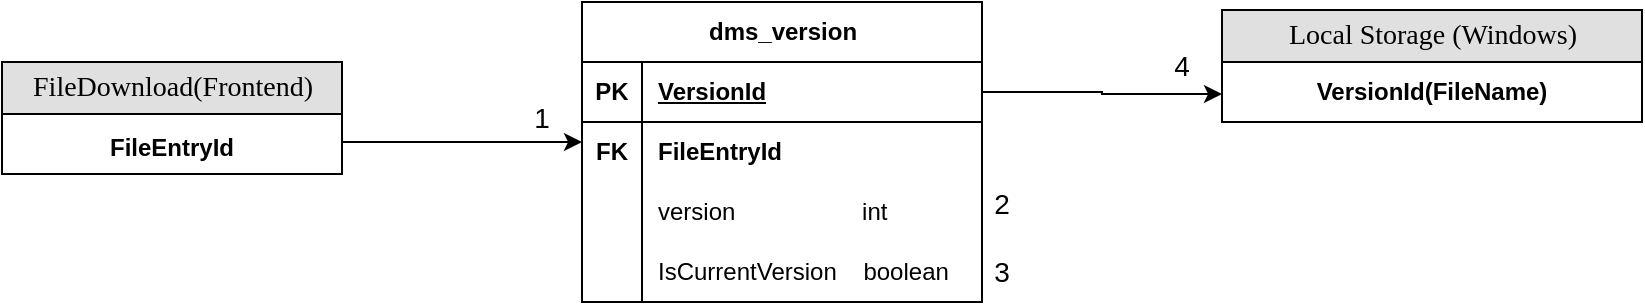 <mxfile version="22.0.8" type="github">
  <diagram name="Page-1" id="vcjlQXOd5Y_8m79SqDNb">
    <mxGraphModel dx="2647" dy="340" grid="1" gridSize="10" guides="1" tooltips="1" connect="1" arrows="1" fold="1" page="1" pageScale="1" pageWidth="850" pageHeight="1100" math="0" shadow="0">
      <root>
        <mxCell id="0" />
        <mxCell id="1" parent="0" />
        <mxCell id="mPwLOloiXx9knqk5TTRY-209" value="FileDownload(Frontend)" style="swimlane;html=1;fontStyle=0;childLayout=stackLayout;horizontal=1;startSize=26;fillColor=#e0e0e0;horizontalStack=0;resizeParent=1;resizeLast=0;collapsible=1;marginBottom=0;swimlaneFillColor=#ffffff;align=center;rounded=0;shadow=0;comic=0;labelBackgroundColor=none;strokeWidth=1;fontFamily=Verdana;fontSize=14" vertex="1" parent="1">
          <mxGeometry x="80" y="1310" width="170" height="56" as="geometry" />
        </mxCell>
        <mxCell id="mPwLOloiXx9knqk5TTRY-210" value="&lt;table style=&quot;border-collapse:&lt;br/&gt; collapse;width:77pt&quot; width=&quot;103&quot; cellspacing=&quot;0&quot; cellpadding=&quot;0&quot; border=&quot;0&quot;&gt;&lt;tbody&gt;&lt;tr style=&quot;height:14.5pt&quot; height=&quot;19&quot;&gt;&lt;td style=&quot;height:14.5pt;width:77pt&quot; width=&quot;103&quot; class=&quot;xl63&quot; height=&quot;19&quot;&gt;&lt;/td&gt;&lt;/tr&gt;&lt;/tbody&gt;&lt;/table&gt;&lt;b&gt;FileEntryId&lt;/b&gt;" style="text;html=1;strokeColor=none;fillColor=none;align=center;verticalAlign=middle;whiteSpace=wrap;rounded=0;" vertex="1" parent="mPwLOloiXx9knqk5TTRY-209">
          <mxGeometry y="26" width="170" height="14" as="geometry" />
        </mxCell>
        <mxCell id="mPwLOloiXx9knqk5TTRY-211" value="dms_version" style="shape=table;startSize=30;container=1;collapsible=1;childLayout=tableLayout;fixedRows=1;rowLines=0;fontStyle=1;align=center;resizeLast=1;html=1;" vertex="1" parent="1">
          <mxGeometry x="370" y="1280" width="200" height="150" as="geometry" />
        </mxCell>
        <mxCell id="mPwLOloiXx9knqk5TTRY-212" value="" style="shape=tableRow;horizontal=0;startSize=0;swimlaneHead=0;swimlaneBody=0;fillColor=none;collapsible=0;dropTarget=0;points=[[0,0.5],[1,0.5]];portConstraint=eastwest;top=0;left=0;right=0;bottom=1;" vertex="1" parent="mPwLOloiXx9knqk5TTRY-211">
          <mxGeometry y="30" width="200" height="30" as="geometry" />
        </mxCell>
        <mxCell id="mPwLOloiXx9knqk5TTRY-213" value="PK" style="shape=partialRectangle;connectable=0;fillColor=none;top=0;left=0;bottom=0;right=0;fontStyle=1;overflow=hidden;whiteSpace=wrap;html=1;" vertex="1" parent="mPwLOloiXx9knqk5TTRY-212">
          <mxGeometry width="30" height="30" as="geometry">
            <mxRectangle width="30" height="30" as="alternateBounds" />
          </mxGeometry>
        </mxCell>
        <mxCell id="mPwLOloiXx9knqk5TTRY-214" value="VersionId" style="shape=partialRectangle;connectable=0;fillColor=none;top=0;left=0;bottom=0;right=0;align=left;spacingLeft=6;fontStyle=5;overflow=hidden;whiteSpace=wrap;html=1;" vertex="1" parent="mPwLOloiXx9knqk5TTRY-212">
          <mxGeometry x="30" width="170" height="30" as="geometry">
            <mxRectangle width="170" height="30" as="alternateBounds" />
          </mxGeometry>
        </mxCell>
        <mxCell id="mPwLOloiXx9knqk5TTRY-215" value="" style="shape=tableRow;horizontal=0;startSize=0;swimlaneHead=0;swimlaneBody=0;fillColor=none;collapsible=0;dropTarget=0;points=[[0,0.5],[1,0.5]];portConstraint=eastwest;top=0;left=0;right=0;bottom=0;" vertex="1" parent="mPwLOloiXx9knqk5TTRY-211">
          <mxGeometry y="60" width="200" height="30" as="geometry" />
        </mxCell>
        <mxCell id="mPwLOloiXx9knqk5TTRY-216" value="&lt;b&gt;FK&lt;/b&gt;" style="shape=partialRectangle;connectable=0;fillColor=none;top=0;left=0;bottom=0;right=0;editable=1;overflow=hidden;whiteSpace=wrap;html=1;" vertex="1" parent="mPwLOloiXx9knqk5TTRY-215">
          <mxGeometry width="30" height="30" as="geometry">
            <mxRectangle width="30" height="30" as="alternateBounds" />
          </mxGeometry>
        </mxCell>
        <mxCell id="mPwLOloiXx9knqk5TTRY-217" value="&lt;b&gt;FileEntryId&amp;nbsp; &amp;nbsp; &amp;nbsp; &amp;nbsp; &amp;nbsp; &amp;nbsp; &amp;nbsp;&lt;/b&gt;" style="shape=partialRectangle;connectable=0;fillColor=none;top=0;left=0;bottom=0;right=0;align=left;spacingLeft=6;overflow=hidden;whiteSpace=wrap;html=1;" vertex="1" parent="mPwLOloiXx9knqk5TTRY-215">
          <mxGeometry x="30" width="170" height="30" as="geometry">
            <mxRectangle width="170" height="30" as="alternateBounds" />
          </mxGeometry>
        </mxCell>
        <mxCell id="mPwLOloiXx9knqk5TTRY-218" value="" style="shape=tableRow;horizontal=0;startSize=0;swimlaneHead=0;swimlaneBody=0;fillColor=none;collapsible=0;dropTarget=0;points=[[0,0.5],[1,0.5]];portConstraint=eastwest;top=0;left=0;right=0;bottom=0;" vertex="1" parent="mPwLOloiXx9knqk5TTRY-211">
          <mxGeometry y="90" width="200" height="30" as="geometry" />
        </mxCell>
        <mxCell id="mPwLOloiXx9knqk5TTRY-219" value="" style="shape=partialRectangle;connectable=0;fillColor=none;top=0;left=0;bottom=0;right=0;editable=1;overflow=hidden;whiteSpace=wrap;html=1;" vertex="1" parent="mPwLOloiXx9knqk5TTRY-218">
          <mxGeometry width="30" height="30" as="geometry">
            <mxRectangle width="30" height="30" as="alternateBounds" />
          </mxGeometry>
        </mxCell>
        <mxCell id="mPwLOloiXx9knqk5TTRY-220" value="version&amp;nbsp; &amp;nbsp; &amp;nbsp; &amp;nbsp; &amp;nbsp; &amp;nbsp; &amp;nbsp; &amp;nbsp; &amp;nbsp; &amp;nbsp;int" style="shape=partialRectangle;connectable=0;fillColor=none;top=0;left=0;bottom=0;right=0;align=left;spacingLeft=6;overflow=hidden;whiteSpace=wrap;html=1;" vertex="1" parent="mPwLOloiXx9knqk5TTRY-218">
          <mxGeometry x="30" width="170" height="30" as="geometry">
            <mxRectangle width="170" height="30" as="alternateBounds" />
          </mxGeometry>
        </mxCell>
        <mxCell id="mPwLOloiXx9knqk5TTRY-221" value="" style="shape=tableRow;horizontal=0;startSize=0;swimlaneHead=0;swimlaneBody=0;fillColor=none;collapsible=0;dropTarget=0;points=[[0,0.5],[1,0.5]];portConstraint=eastwest;top=0;left=0;right=0;bottom=0;" vertex="1" parent="mPwLOloiXx9knqk5TTRY-211">
          <mxGeometry y="120" width="200" height="30" as="geometry" />
        </mxCell>
        <mxCell id="mPwLOloiXx9knqk5TTRY-222" value="" style="shape=partialRectangle;connectable=0;fillColor=none;top=0;left=0;bottom=0;right=0;editable=1;overflow=hidden;whiteSpace=wrap;html=1;" vertex="1" parent="mPwLOloiXx9knqk5TTRY-221">
          <mxGeometry width="30" height="30" as="geometry">
            <mxRectangle width="30" height="30" as="alternateBounds" />
          </mxGeometry>
        </mxCell>
        <mxCell id="mPwLOloiXx9knqk5TTRY-223" value="IsCurrentVersion&amp;nbsp; &amp;nbsp; boolean" style="shape=partialRectangle;connectable=0;fillColor=none;top=0;left=0;bottom=0;right=0;align=left;spacingLeft=6;overflow=hidden;whiteSpace=wrap;html=1;" vertex="1" parent="mPwLOloiXx9knqk5TTRY-221">
          <mxGeometry x="30" width="170" height="30" as="geometry">
            <mxRectangle width="170" height="30" as="alternateBounds" />
          </mxGeometry>
        </mxCell>
        <mxCell id="mPwLOloiXx9knqk5TTRY-224" style="edgeStyle=orthogonalEdgeStyle;rounded=0;orthogonalLoop=1;jettySize=auto;html=1;exitX=1;exitY=1;exitDx=0;exitDy=0;" edge="1" parent="1" source="mPwLOloiXx9knqk5TTRY-210" target="mPwLOloiXx9knqk5TTRY-215">
          <mxGeometry relative="1" as="geometry">
            <Array as="points">
              <mxPoint x="340" y="1350" />
              <mxPoint x="340" y="1350" />
            </Array>
          </mxGeometry>
        </mxCell>
        <mxCell id="mPwLOloiXx9knqk5TTRY-225" value="&lt;font style=&quot;font-size: 14px;&quot;&gt;2&lt;/font&gt;" style="text;html=1;strokeColor=none;fillColor=none;align=center;verticalAlign=middle;whiteSpace=wrap;rounded=0;" vertex="1" parent="1">
          <mxGeometry x="550" y="1366" width="60" height="30" as="geometry" />
        </mxCell>
        <mxCell id="mPwLOloiXx9knqk5TTRY-226" value="&lt;font style=&quot;font-size: 14px;&quot;&gt;1&lt;/font&gt;" style="text;html=1;strokeColor=none;fillColor=none;align=center;verticalAlign=middle;whiteSpace=wrap;rounded=0;" vertex="1" parent="1">
          <mxGeometry x="320" y="1323" width="60" height="30" as="geometry" />
        </mxCell>
        <mxCell id="mPwLOloiXx9knqk5TTRY-227" value="&lt;font style=&quot;font-size: 14px;&quot;&gt;3&lt;/font&gt;" style="text;html=1;strokeColor=none;fillColor=none;align=center;verticalAlign=middle;whiteSpace=wrap;rounded=0;" vertex="1" parent="1">
          <mxGeometry x="550" y="1400" width="60" height="30" as="geometry" />
        </mxCell>
        <mxCell id="mPwLOloiXx9knqk5TTRY-228" value="&lt;font style=&quot;font-size: 14px;&quot;&gt;4&lt;/font&gt;" style="text;html=1;strokeColor=none;fillColor=none;align=center;verticalAlign=middle;whiteSpace=wrap;rounded=0;" vertex="1" parent="1">
          <mxGeometry x="640" y="1297" width="60" height="30" as="geometry" />
        </mxCell>
        <mxCell id="mPwLOloiXx9knqk5TTRY-230" value="Local Storage (Windows)" style="swimlane;html=1;fontStyle=0;childLayout=stackLayout;horizontal=1;startSize=26;fillColor=#e0e0e0;horizontalStack=0;resizeParent=1;resizeLast=0;collapsible=1;marginBottom=0;swimlaneFillColor=#ffffff;align=center;rounded=0;shadow=0;comic=0;labelBackgroundColor=none;strokeWidth=1;fontFamily=Verdana;fontSize=14" vertex="1" parent="1">
          <mxGeometry x="690" y="1284" width="210" height="56" as="geometry" />
        </mxCell>
        <mxCell id="mPwLOloiXx9knqk5TTRY-231" value="&lt;br&gt;&lt;table style=&quot;border-collapse:&lt;br/&gt; collapse;width:77pt&quot; width=&quot;103&quot; cellspacing=&quot;0&quot; cellpadding=&quot;0&quot; border=&quot;0&quot;&gt;&lt;tbody&gt;&lt;tr style=&quot;height:14.5pt&quot; height=&quot;19&quot;&gt;  &lt;td style=&quot;height:14.5pt;width:77pt&quot; width=&quot;103&quot; class=&quot;xl63&quot; height=&quot;19&quot;&gt;&lt;b style=&quot;border-color: var(--border-color); text-align: left;&quot;&gt;VersionId(FileName)&lt;/b&gt;&lt;br&gt;&lt;/td&gt;&lt;/tr&gt;&lt;/tbody&gt;&lt;/table&gt;" style="text;html=1;strokeColor=none;fillColor=none;align=center;verticalAlign=middle;whiteSpace=wrap;rounded=0;" vertex="1" parent="mPwLOloiXx9knqk5TTRY-230">
          <mxGeometry y="26" width="210" height="14" as="geometry" />
        </mxCell>
        <mxCell id="mPwLOloiXx9knqk5TTRY-232" style="edgeStyle=orthogonalEdgeStyle;rounded=0;orthogonalLoop=1;jettySize=auto;html=1;entryX=0;entryY=0.75;entryDx=0;entryDy=0;" edge="1" parent="1" source="mPwLOloiXx9knqk5TTRY-212" target="mPwLOloiXx9knqk5TTRY-230">
          <mxGeometry relative="1" as="geometry" />
        </mxCell>
      </root>
    </mxGraphModel>
  </diagram>
</mxfile>
